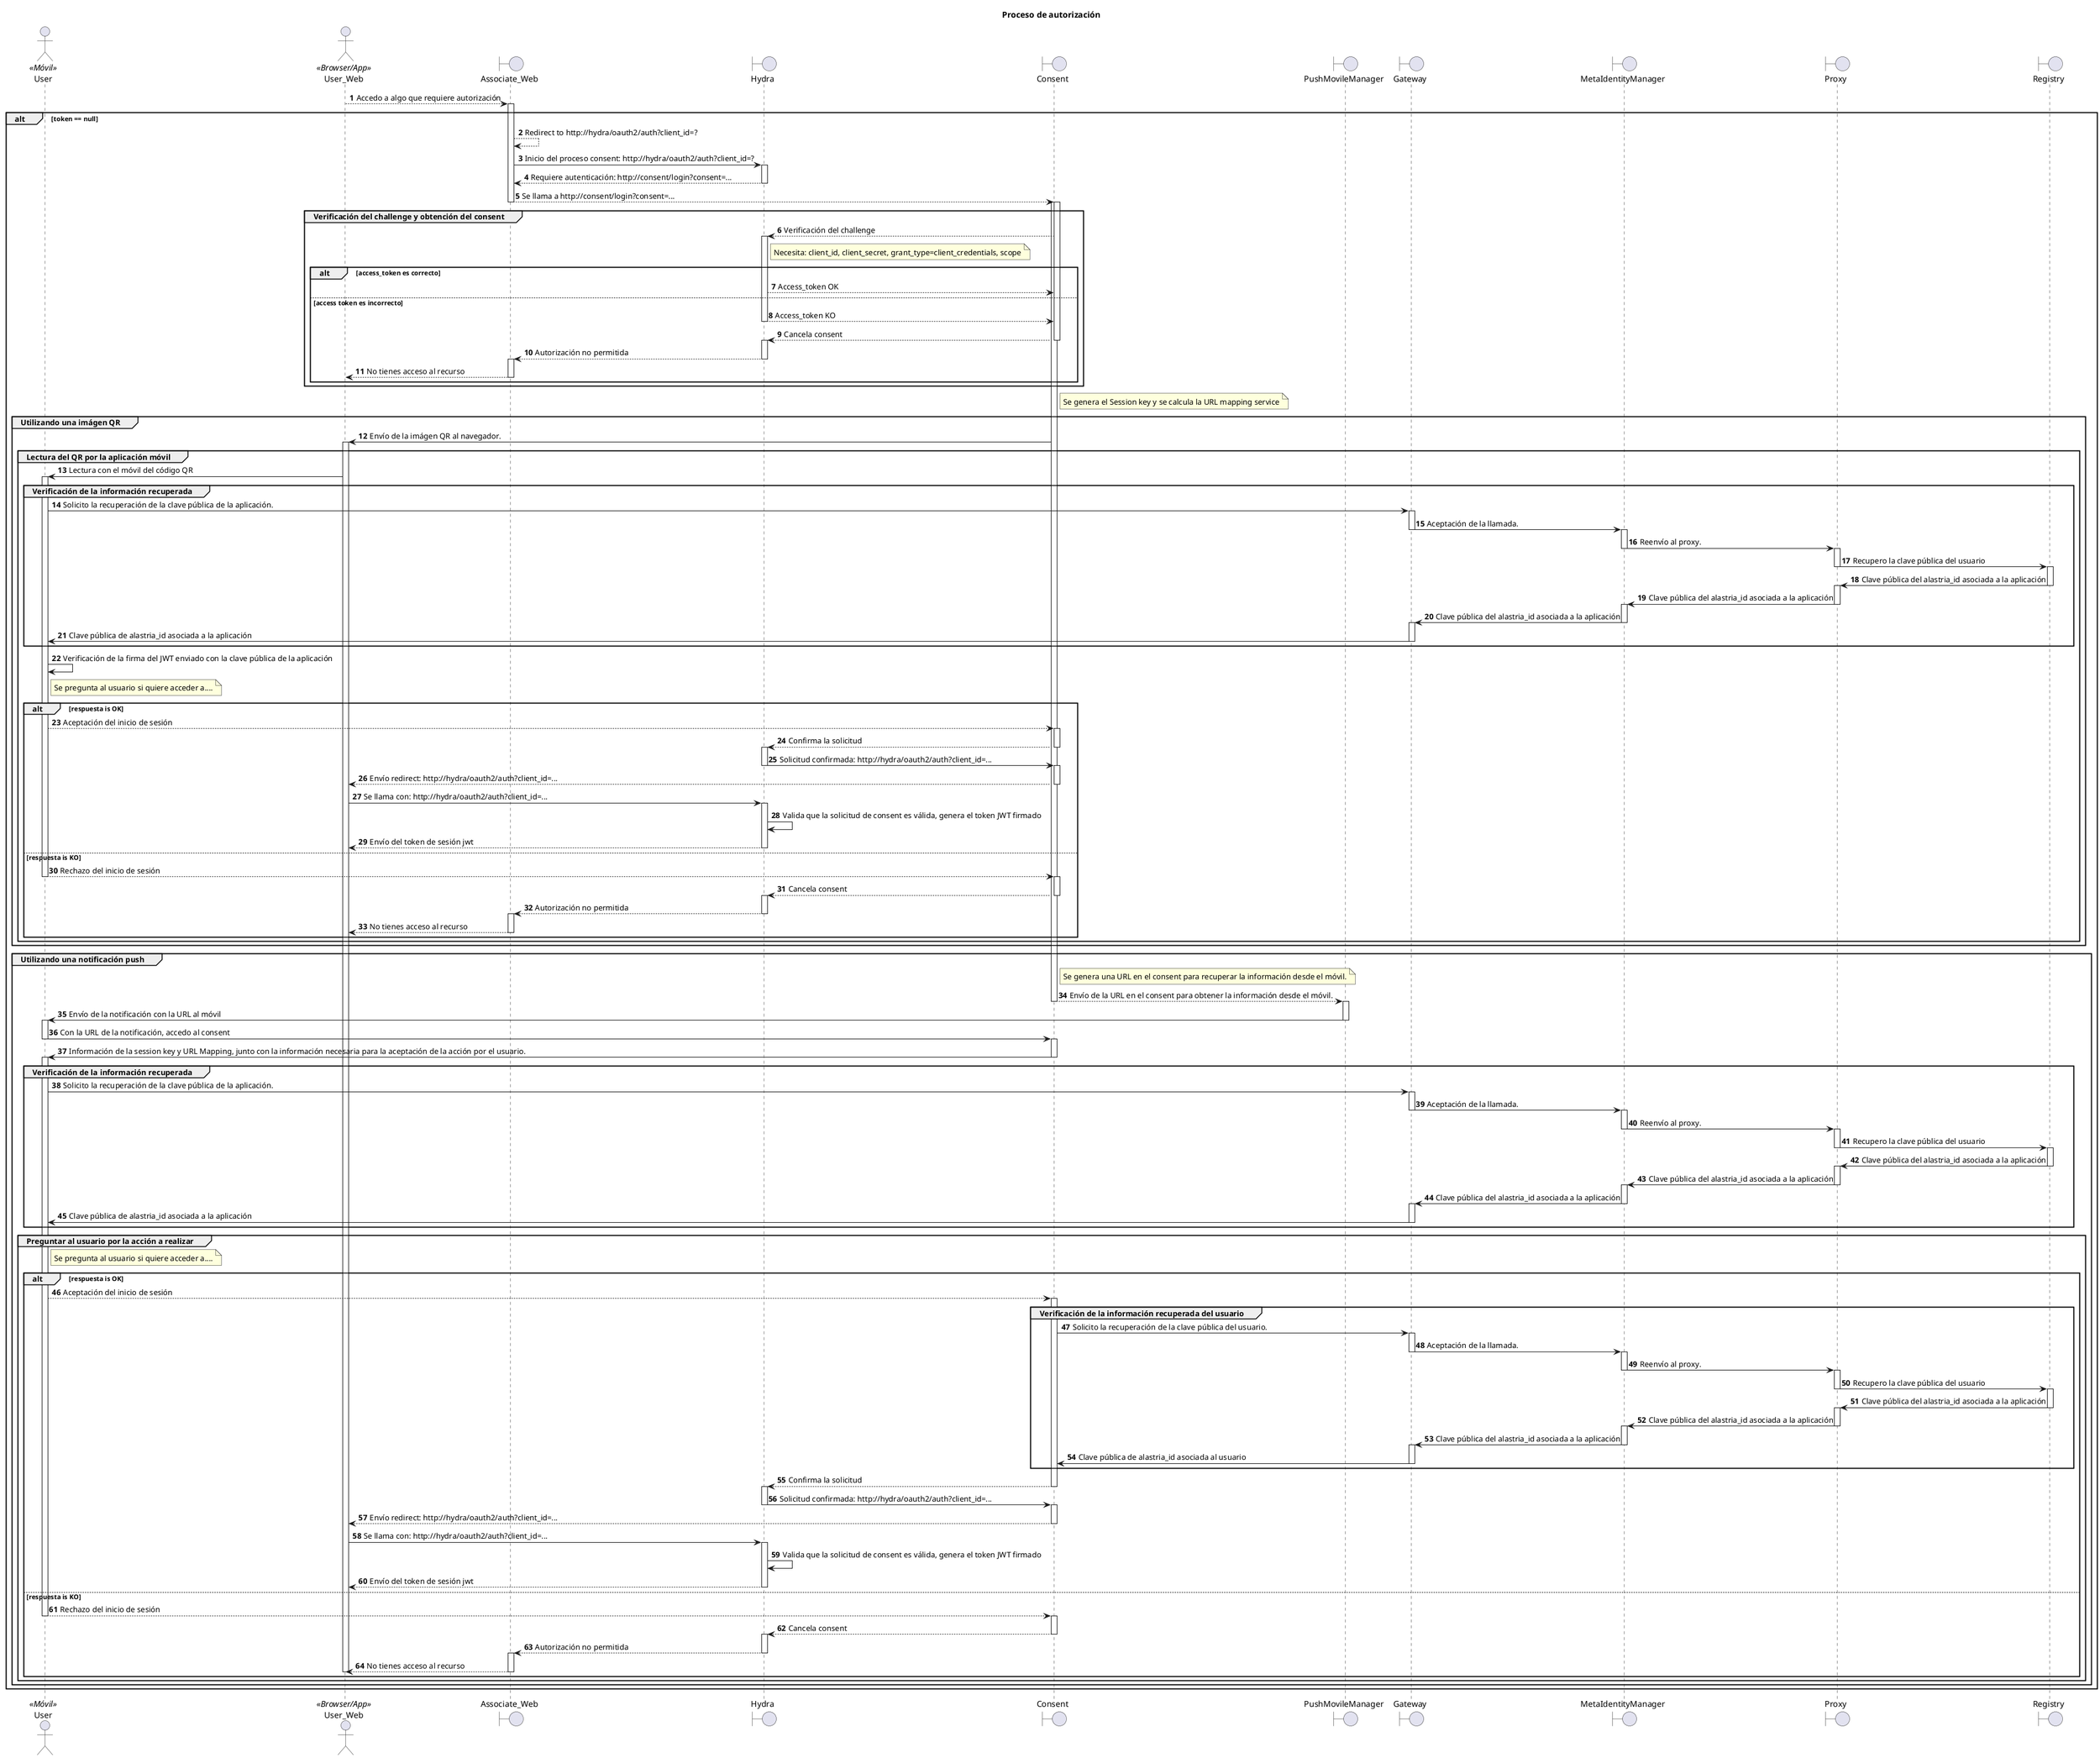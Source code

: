 @startuml

actor User <<Móvil>>
actor User_Web <<Browser/App>>
boundary  Associate_Web
boundary  Hydra
boundary  Consent
boundary  PushMovileManager
boundary  Gateway
boundary  MetaIdentityManager
boundary  Proxy
boundary  Registry

autonumber

title
    Proceso de autorización
end title

User_Web --> Associate_Web: Accedo a algo que requiere autorización
activate Associate_Web
alt token == null

    Associate_Web --> Associate_Web: Redirect to http://hydra/oauth2/auth?client_id=?

    Associate_Web -> Hydra: Inicio del proceso consent: http://hydra/oauth2/auth?client_id=?
    activate Hydra

    Hydra --> Associate_Web: Requiere autenticación: http://consent/login?consent=...
    deactivate Hydra

    Associate_Web --> Consent: Se llama a http://consent/login?consent=...
    deactivate Associate_Web
    activate Consent 
    activate Consent
    
    group Verificación del challenge y obtención del consent
        Consent-->Hydra: Verificación del challenge
        activate Hydra
        note right Hydra:Necesita: client_id, client_secret, grant_type=client_credentials, scope
        alt access_token es correcto
            Hydra-->Consent: Access_token OK
        else access token es incorrecto
            Hydra-->Consent: Access_token KO
            deactivate Hydra
            Consent-->Hydra: Cancela consent
            deactivate Consent
            activate Hydra
            Hydra-->Associate_Web: Autorización no permitida
            deactivate Hydra
            activate Associate_Web
            Associate_Web-->User_Web: No tienes acceso al recurso
            deactivate Associate_Web
        end
    end

    note right Consent: Se genera el Session key y se calcula la URL mapping service
    group Utilizando una imágen QR
        Consent->User_Web: Envío de la imágen QR al navegador.
        activate User_Web
        group Lectura del QR por la aplicación móvil
            User_Web->User: Lectura con el móvil del código QR
            activate User
            group Verificación de la información recuperada
                User->Gateway: Solicito la recuperación de la clave pública de la aplicación.
                activate Gateway
                Gateway->MetaIdentityManager: Aceptación de la llamada.
                deactivate Gateway
                activate MetaIdentityManager
                MetaIdentityManager->Proxy: Reenvío al proxy.
                deactivate MetaIdentityManager
                activate Proxy
                Proxy->Registry: Recupero la clave pública del usuario
                deactivate Proxy
                activate Registry
                Registry->Proxy: Clave pública del alastria_id asociada a la aplicación 
                deactivate Registry
                activate Proxy
                Proxy->MetaIdentityManager: Clave pública del alastria_id asociada a la aplicación
                deactivate Proxy
                activate MetaIdentityManager
                MetaIdentityManager->Gateway: Clave pública del alastria_id asociada a la aplicación
                deactivate MetaIdentityManager
                activate Gateway
                Gateway->User: Clave pública de alastria_id asociada a la aplicación
                deactivate Gateway
            end
            User->User: Verificación de la firma del JWT enviado con la clave pública de la aplicación
            note right User: Se pregunta al usuario si quiere acceder a....
            alt respuesta is OK
                User-->Consent: Aceptación del inicio de sesión
                activate Consent
                Consent-->Hydra: Confirma la solicitud
                deactivate Consent
                activate Hydra
                Hydra->Consent: Solicitud confirmada: http://hydra/oauth2/auth?client_id=...
                deactivate Hydra
                activate Consent
                Consent-->User_Web: Envío redirect: http://hydra/oauth2/auth?client_id=...
                deactivate Consent
                User_Web->Hydra: Se llama con: http://hydra/oauth2/auth?client_id=...
                activate Hydra
                Hydra->Hydra: Valida que la solicitud de consent es válida, genera el token JWT firmado
                Hydra-->User_Web: Envío del token de sesión jwt
                deactivate Hydra

            else respuesta is KO
                User-->Consent: Rechazo del inicio de sesión
                deactivate User
                activate Consent
                Consent-->Hydra: Cancela consent
                deactivate Consent
                activate Hydra
                Hydra-->Associate_Web: Autorización no permitida
                deactivate Hydra
                activate Associate_Web
                Associate_Web-->User_Web: No tienes acceso al recurso
                deactivate Associate_Web
            end
        end
    end
    group Utilizando una notificación push
        note right Consent: Se genera una URL en el consent para recuperar la información desde el móvil.
        Consent-->PushMovileManager: Envío de la URL en el consent para obtener la información desde el móvil.
        deactivate Consent
        activate PushMovileManager
        PushMovileManager->User: Envío de la notificación con la URL al móvil
        deactivate PushMovileManager
        activate User
        User->Consent: Con la URL de la notificación, accedo al consent 
        deactivate User
        activate Consent
        Consent->User: Información de la session key y URL Mapping, junto con la información necesaria para la aceptación de la acción por el usuario.
        deactivate Consent
        activate User
        group Verificación de la información recuperada
            User->Gateway: Solicito la recuperación de la clave pública de la aplicación.
            activate Gateway
            Gateway->MetaIdentityManager: Aceptación de la llamada.
            deactivate Gateway
            activate MetaIdentityManager
            MetaIdentityManager->Proxy: Reenvío al proxy.
            deactivate MetaIdentityManager
            activate Proxy
            Proxy->Registry: Recupero la clave pública del usuario
            deactivate Proxy
            activate Registry
            Registry->Proxy: Clave pública del alastria_id asociada a la aplicación 
            deactivate Registry
            activate Proxy
            Proxy->MetaIdentityManager: Clave pública del alastria_id asociada a la aplicación
            deactivate Proxy
            activate MetaIdentityManager
            MetaIdentityManager->Gateway: Clave pública del alastria_id asociada a la aplicación
            deactivate MetaIdentityManager
            activate Gateway
            Gateway->User: Clave pública de alastria_id asociada a la aplicación
            deactivate Gateway
        end
        group Preguntar al usuario por la acción a realizar  
            note right User: Se pregunta al usuario si quiere acceder a....
            alt respuesta is OK
                User-->Consent: Aceptación del inicio de sesión
                activate Consent

                group Verificación de la información recuperada del usuario
                    Consent->Gateway: Solicito la recuperación de la clave pública del usuario.
                    activate Gateway
                    Gateway->MetaIdentityManager: Aceptación de la llamada.
                    deactivate Gateway
                    activate MetaIdentityManager
                    MetaIdentityManager->Proxy: Reenvío al proxy.
                    deactivate MetaIdentityManager
                    activate Proxy
                    Proxy->Registry: Recupero la clave pública del usuario
                    deactivate Proxy
                    activate Registry
                    Registry->Proxy: Clave pública del alastria_id asociada a la aplicación 
                    deactivate Registry
                    activate Proxy
                    Proxy->MetaIdentityManager: Clave pública del alastria_id asociada a la aplicación
                    deactivate Proxy
                    activate MetaIdentityManager
                    MetaIdentityManager->Gateway: Clave pública del alastria_id asociada a la aplicación
                    deactivate MetaIdentityManager
                    activate Gateway
                    Gateway->Consent: Clave pública de alastria_id asociada al usuario
                    deactivate Gateway
                end

                Consent-->Hydra: Confirma la solicitud
                deactivate Consent
                activate Hydra
                Hydra->Consent: Solicitud confirmada: http://hydra/oauth2/auth?client_id=...
                deactivate Hydra
                activate Consent
                Consent-->User_Web: Envío redirect: http://hydra/oauth2/auth?client_id=...
                deactivate Consent
                User_Web->Hydra: Se llama con: http://hydra/oauth2/auth?client_id=...
                activate Hydra
                Hydra->Hydra: Valida que la solicitud de consent es válida, genera el token JWT firmado
                Hydra-->User_Web: Envío del token de sesión jwt
                deactivate Hydra
                
            else respuesta is KO
                User-->Consent: Rechazo del inicio de sesión
                deactivate User
                activate Consent
                Consent-->Hydra: Cancela consent
                deactivate Consent
                activate Hydra
                Hydra-->Associate_Web: Autorización no permitida
                deactivate Hydra
                activate Associate_Web
                Associate_Web-->User_Web: No tienes acceso al recurso
                deactivate Associate_Web
                deactivate User_Web
            end
        end
    end
    
end
@enduml